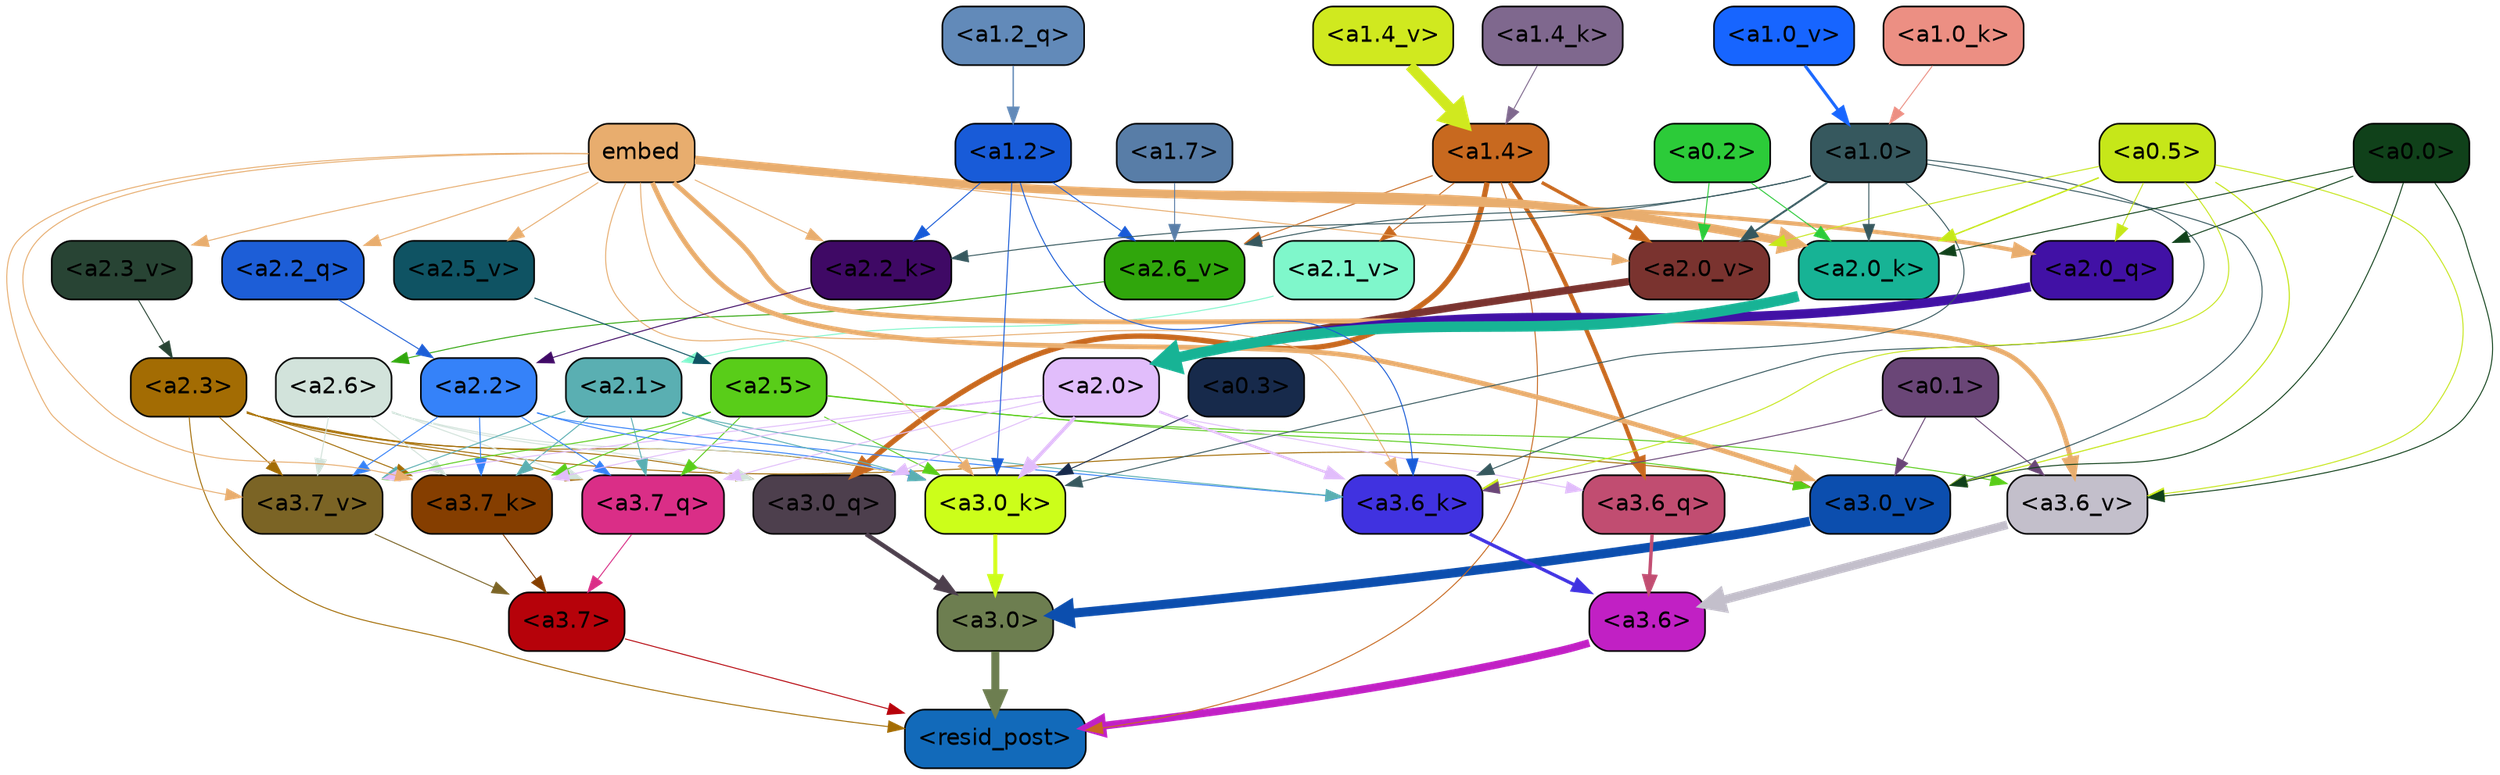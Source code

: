 strict digraph "" {
	graph [bgcolor=transparent,
		layout=dot,
		overlap=false,
		splines=true
	];
	"<a3.7>"	[color=black,
		fillcolor="#b6020a",
		fontname=Helvetica,
		shape=box,
		style="filled, rounded"];
	"<resid_post>"	[color=black,
		fillcolor="#126aba",
		fontname=Helvetica,
		shape=box,
		style="filled, rounded"];
	"<a3.7>" -> "<resid_post>"	[color="#b6020a",
		penwidth=0.6];
	"<a3.6>"	[color=black,
		fillcolor="#c120c4",
		fontname=Helvetica,
		shape=box,
		style="filled, rounded"];
	"<a3.6>" -> "<resid_post>"	[color="#c120c4",
		penwidth=4.753257989883423];
	"<a3.0>"	[color=black,
		fillcolor="#6d7e50",
		fontname=Helvetica,
		shape=box,
		style="filled, rounded"];
	"<a3.0>" -> "<resid_post>"	[color="#6d7e50",
		penwidth=4.90053927898407];
	"<a2.3>"	[color=black,
		fillcolor="#a36c03",
		fontname=Helvetica,
		shape=box,
		style="filled, rounded"];
	"<a2.3>" -> "<resid_post>"	[color="#a36c03",
		penwidth=0.6];
	"<a3.7_q>"	[color=black,
		fillcolor="#da2e87",
		fontname=Helvetica,
		shape=box,
		style="filled, rounded"];
	"<a2.3>" -> "<a3.7_q>"	[color="#a36c03",
		penwidth=0.6];
	"<a3.0_q>"	[color=black,
		fillcolor="#4d3f4d",
		fontname=Helvetica,
		shape=box,
		style="filled, rounded"];
	"<a2.3>" -> "<a3.0_q>"	[color="#a36c03",
		penwidth=0.6];
	"<a3.7_k>"	[color=black,
		fillcolor="#853e00",
		fontname=Helvetica,
		shape=box,
		style="filled, rounded"];
	"<a2.3>" -> "<a3.7_k>"	[color="#a36c03",
		penwidth=0.6];
	"<a3.0_k>"	[color=black,
		fillcolor="#ccfe1a",
		fontname=Helvetica,
		shape=box,
		style="filled, rounded"];
	"<a2.3>" -> "<a3.0_k>"	[color="#a36c03",
		penwidth=0.6];
	"<a3.7_v>"	[color=black,
		fillcolor="#7b6425",
		fontname=Helvetica,
		shape=box,
		style="filled, rounded"];
	"<a2.3>" -> "<a3.7_v>"	[color="#a36c03",
		penwidth=0.6];
	"<a3.0_v>"	[color=black,
		fillcolor="#0c4eae",
		fontname=Helvetica,
		shape=box,
		style="filled, rounded"];
	"<a2.3>" -> "<a3.0_v>"	[color="#a36c03",
		penwidth=0.6];
	"<a1.4>"	[color=black,
		fillcolor="#c8691f",
		fontname=Helvetica,
		shape=box,
		style="filled, rounded"];
	"<a1.4>" -> "<resid_post>"	[color="#c8691f",
		penwidth=0.6];
	"<a3.6_q>"	[color=black,
		fillcolor="#c14d71",
		fontname=Helvetica,
		shape=box,
		style="filled, rounded"];
	"<a1.4>" -> "<a3.6_q>"	[color="#c8691f",
		penwidth=2.6043437719345093];
	"<a1.4>" -> "<a3.0_q>"	[color="#c8691f",
		penwidth=3.2779015004634857];
	"<a2.6_v>"	[color=black,
		fillcolor="#30a60c",
		fontname=Helvetica,
		shape=box,
		style="filled, rounded"];
	"<a1.4>" -> "<a2.6_v>"	[color="#c8691f",
		penwidth=0.6];
	"<a2.1_v>"	[color=black,
		fillcolor="#7ff7cb",
		fontname=Helvetica,
		shape=box,
		style="filled, rounded"];
	"<a1.4>" -> "<a2.1_v>"	[color="#c8691f",
		penwidth=0.6];
	"<a2.0_v>"	[color=black,
		fillcolor="#7a332f",
		fontname=Helvetica,
		shape=box,
		style="filled, rounded"];
	"<a1.4>" -> "<a2.0_v>"	[color="#c8691f",
		penwidth=2.089712530374527];
	"<a3.7_q>" -> "<a3.7>"	[color="#da2e87",
		penwidth=0.6];
	"<a3.6_q>" -> "<a3.6>"	[color="#c14d71",
		penwidth=2.091020345687866];
	"<a3.0_q>" -> "<a3.0>"	[color="#4d3f4d",
		penwidth=2.7421876192092896];
	"<a3.7_k>" -> "<a3.7>"	[color="#853e00",
		penwidth=0.6];
	"<a3.6_k>"	[color=black,
		fillcolor="#4032e0",
		fontname=Helvetica,
		shape=box,
		style="filled, rounded"];
	"<a3.6_k>" -> "<a3.6>"	[color="#4032e0",
		penwidth=2.048597991466522];
	"<a3.0_k>" -> "<a3.0>"	[color="#ccfe1a",
		penwidth=2.476402521133423];
	"<a3.7_v>" -> "<a3.7>"	[color="#7b6425",
		penwidth=0.6];
	"<a3.6_v>"	[color=black,
		fillcolor="#c3bfcb",
		fontname=Helvetica,
		shape=box,
		style="filled, rounded"];
	"<a3.6_v>" -> "<a3.6>"	[color="#c3bfcb",
		penwidth=5.2550448179244995];
	"<a3.0_v>" -> "<a3.0>"	[color="#0c4eae",
		penwidth=5.652270674705505];
	"<a2.6>"	[color=black,
		fillcolor="#d2e3db",
		fontname=Helvetica,
		shape=box,
		style="filled, rounded"];
	"<a2.6>" -> "<a3.7_q>"	[color="#d2e3db",
		penwidth=0.6];
	"<a2.6>" -> "<a3.0_q>"	[color="#d2e3db",
		penwidth=0.6];
	"<a2.6>" -> "<a3.7_k>"	[color="#d2e3db",
		penwidth=0.6];
	"<a2.6>" -> "<a3.0_k>"	[color="#d2e3db",
		penwidth=0.6];
	"<a2.6>" -> "<a3.7_v>"	[color="#d2e3db",
		penwidth=0.6];
	"<a2.5>"	[color=black,
		fillcolor="#59cd19",
		fontname=Helvetica,
		shape=box,
		style="filled, rounded"];
	"<a2.5>" -> "<a3.7_q>"	[color="#59cd19",
		penwidth=0.6];
	"<a2.5>" -> "<a3.7_k>"	[color="#59cd19",
		penwidth=0.6];
	"<a2.5>" -> "<a3.0_k>"	[color="#59cd19",
		penwidth=0.6];
	"<a2.5>" -> "<a3.7_v>"	[color="#59cd19",
		penwidth=0.6];
	"<a2.5>" -> "<a3.6_v>"	[color="#59cd19",
		penwidth=0.6];
	"<a2.5>" -> "<a3.0_v>"	[color="#59cd19",
		penwidth=0.6];
	"<a2.2>"	[color=black,
		fillcolor="#3582f9",
		fontname=Helvetica,
		shape=box,
		style="filled, rounded"];
	"<a2.2>" -> "<a3.7_q>"	[color="#3582f9",
		penwidth=0.6];
	"<a2.2>" -> "<a3.7_k>"	[color="#3582f9",
		penwidth=0.6];
	"<a2.2>" -> "<a3.6_k>"	[color="#3582f9",
		penwidth=0.6];
	"<a2.2>" -> "<a3.0_k>"	[color="#3582f9",
		penwidth=0.6];
	"<a2.2>" -> "<a3.7_v>"	[color="#3582f9",
		penwidth=0.6];
	"<a2.1>"	[color=black,
		fillcolor="#5aafb2",
		fontname=Helvetica,
		shape=box,
		style="filled, rounded"];
	"<a2.1>" -> "<a3.7_q>"	[color="#5aafb2",
		penwidth=0.6];
	"<a2.1>" -> "<a3.7_k>"	[color="#5aafb2",
		penwidth=0.6];
	"<a2.1>" -> "<a3.6_k>"	[color="#5aafb2",
		penwidth=0.6];
	"<a2.1>" -> "<a3.0_k>"	[color="#5aafb2",
		penwidth=0.6];
	"<a2.1>" -> "<a3.7_v>"	[color="#5aafb2",
		penwidth=0.6];
	"<a2.0>"	[color=black,
		fillcolor="#e1bdfb",
		fontname=Helvetica,
		shape=box,
		style="filled, rounded"];
	"<a2.0>" -> "<a3.7_q>"	[color="#e1bdfb",
		penwidth=0.6];
	"<a2.0>" -> "<a3.6_q>"	[color="#e1bdfb",
		penwidth=0.6];
	"<a2.0>" -> "<a3.0_q>"	[color="#e1bdfb",
		penwidth=0.6];
	"<a2.0>" -> "<a3.7_k>"	[color="#e1bdfb",
		penwidth=0.6];
	"<a2.0>" -> "<a3.6_k>"	[color="#e1bdfb",
		penwidth=1.5290023684501648];
	"<a2.0>" -> "<a3.0_k>"	[color="#e1bdfb",
		penwidth=2.2551413774490356];
	"<a2.0>" -> "<a3.7_v>"	[color="#e1bdfb",
		penwidth=0.6];
	embed	[color=black,
		fillcolor="#e8ad6e",
		fontname=Helvetica,
		shape=box,
		style="filled, rounded"];
	embed -> "<a3.7_k>"	[color="#e8ad6e",
		penwidth=0.6];
	embed -> "<a3.6_k>"	[color="#e8ad6e",
		penwidth=0.6];
	embed -> "<a3.0_k>"	[color="#e8ad6e",
		penwidth=0.6];
	embed -> "<a3.7_v>"	[color="#e8ad6e",
		penwidth=0.6];
	embed -> "<a3.6_v>"	[color="#e8ad6e",
		penwidth=2.9556376338005066];
	embed -> "<a3.0_v>"	[color="#e8ad6e",
		penwidth=2.972973108291626];
	"<a2.2_q>"	[color=black,
		fillcolor="#1d5ed7",
		fontname=Helvetica,
		shape=box,
		style="filled, rounded"];
	embed -> "<a2.2_q>"	[color="#e8ad6e",
		penwidth=0.6];
	"<a2.0_q>"	[color=black,
		fillcolor="#4111a5",
		fontname=Helvetica,
		shape=box,
		style="filled, rounded"];
	embed -> "<a2.0_q>"	[color="#e8ad6e",
		penwidth=2.540744114667177];
	"<a2.2_k>"	[color=black,
		fillcolor="#3f0965",
		fontname=Helvetica,
		shape=box,
		style="filled, rounded"];
	embed -> "<a2.2_k>"	[color="#e8ad6e",
		penwidth=0.6];
	"<a2.0_k>"	[color=black,
		fillcolor="#17b395",
		fontname=Helvetica,
		shape=box,
		style="filled, rounded"];
	embed -> "<a2.0_k>"	[color="#e8ad6e",
		penwidth=5.233989953994751];
	"<a2.5_v>"	[color=black,
		fillcolor="#0f5363",
		fontname=Helvetica,
		shape=box,
		style="filled, rounded"];
	embed -> "<a2.5_v>"	[color="#e8ad6e",
		penwidth=0.6];
	"<a2.3_v>"	[color=black,
		fillcolor="#284434",
		fontname=Helvetica,
		shape=box,
		style="filled, rounded"];
	embed -> "<a2.3_v>"	[color="#e8ad6e",
		penwidth=0.6];
	embed -> "<a2.0_v>"	[color="#e8ad6e",
		penwidth=0.6];
	"<a1.2>"	[color=black,
		fillcolor="#185bd8",
		fontname=Helvetica,
		shape=box,
		style="filled, rounded"];
	"<a1.2>" -> "<a3.6_k>"	[color="#185bd8",
		penwidth=0.6];
	"<a1.2>" -> "<a3.0_k>"	[color="#185bd8",
		penwidth=0.6];
	"<a1.2>" -> "<a2.2_k>"	[color="#185bd8",
		penwidth=0.6];
	"<a1.2>" -> "<a2.6_v>"	[color="#185bd8",
		penwidth=0.6];
	"<a1.0>"	[color=black,
		fillcolor="#36585e",
		fontname=Helvetica,
		shape=box,
		style="filled, rounded"];
	"<a1.0>" -> "<a3.6_k>"	[color="#36585e",
		penwidth=0.6];
	"<a1.0>" -> "<a3.0_k>"	[color="#36585e",
		penwidth=0.6];
	"<a1.0>" -> "<a3.0_v>"	[color="#36585e",
		penwidth=0.6];
	"<a1.0>" -> "<a2.2_k>"	[color="#36585e",
		penwidth=0.6];
	"<a1.0>" -> "<a2.0_k>"	[color="#36585e",
		penwidth=0.6];
	"<a1.0>" -> "<a2.6_v>"	[color="#36585e",
		penwidth=0.6];
	"<a1.0>" -> "<a2.0_v>"	[color="#36585e",
		penwidth=1.1915444135665894];
	"<a0.5>"	[color=black,
		fillcolor="#c6e719",
		fontname=Helvetica,
		shape=box,
		style="filled, rounded"];
	"<a0.5>" -> "<a3.6_k>"	[color="#c6e719",
		penwidth=0.6];
	"<a0.5>" -> "<a3.6_v>"	[color="#c6e719",
		penwidth=0.6];
	"<a0.5>" -> "<a3.0_v>"	[color="#c6e719",
		penwidth=0.6790935099124908];
	"<a0.5>" -> "<a2.0_q>"	[color="#c6e719",
		penwidth=0.6];
	"<a0.5>" -> "<a2.0_k>"	[color="#c6e719",
		penwidth=0.8868831396102905];
	"<a0.5>" -> "<a2.0_v>"	[color="#c6e719",
		penwidth=0.6];
	"<a0.1>"	[color=black,
		fillcolor="#6a4677",
		fontname=Helvetica,
		shape=box,
		style="filled, rounded"];
	"<a0.1>" -> "<a3.6_k>"	[color="#6a4677",
		penwidth=0.6];
	"<a0.1>" -> "<a3.6_v>"	[color="#6a4677",
		penwidth=0.6];
	"<a0.1>" -> "<a3.0_v>"	[color="#6a4677",
		penwidth=0.6];
	"<a0.3>"	[color=black,
		fillcolor="#172a4b",
		fontname=Helvetica,
		shape=box,
		style="filled, rounded"];
	"<a0.3>" -> "<a3.0_k>"	[color="#172a4b",
		penwidth=0.6];
	"<a0.0>"	[color=black,
		fillcolor="#10411a",
		fontname=Helvetica,
		shape=box,
		style="filled, rounded"];
	"<a0.0>" -> "<a3.6_v>"	[color="#10411a",
		penwidth=0.6];
	"<a0.0>" -> "<a3.0_v>"	[color="#10411a",
		penwidth=0.6];
	"<a0.0>" -> "<a2.0_q>"	[color="#10411a",
		penwidth=0.6];
	"<a0.0>" -> "<a2.0_k>"	[color="#10411a",
		penwidth=0.6];
	"<a2.2_q>" -> "<a2.2>"	[color="#1d5ed7",
		penwidth=0.6];
	"<a2.0_q>" -> "<a2.0>"	[color="#4111a5",
		penwidth=5.6763341426849365];
	"<a2.2_k>" -> "<a2.2>"	[color="#3f0965",
		penwidth=0.6];
	"<a2.0_k>" -> "<a2.0>"	[color="#17b395",
		penwidth=6.450865745544434];
	"<a2.6_v>" -> "<a2.6>"	[color="#30a60c",
		penwidth=0.6];
	"<a2.5_v>" -> "<a2.5>"	[color="#0f5363",
		penwidth=0.6];
	"<a2.3_v>" -> "<a2.3>"	[color="#284434",
		penwidth=0.6];
	"<a2.1_v>" -> "<a2.1>"	[color="#7ff7cb",
		penwidth=0.6];
	"<a2.0_v>" -> "<a2.0>"	[color="#7a332f",
		penwidth=4.569358706474304];
	"<a0.2>"	[color=black,
		fillcolor="#2ccb39",
		fontname=Helvetica,
		shape=box,
		style="filled, rounded"];
	"<a0.2>" -> "<a2.0_k>"	[color="#2ccb39",
		penwidth=0.6];
	"<a0.2>" -> "<a2.0_v>"	[color="#2ccb39",
		penwidth=0.6];
	"<a1.7>"	[color=black,
		fillcolor="#587da7",
		fontname=Helvetica,
		shape=box,
		style="filled, rounded"];
	"<a1.7>" -> "<a2.6_v>"	[color="#587da7",
		penwidth=0.6];
	"<a1.2_q>"	[color=black,
		fillcolor="#628ab9",
		fontname=Helvetica,
		shape=box,
		style="filled, rounded"];
	"<a1.2_q>" -> "<a1.2>"	[color="#628ab9",
		penwidth=0.8473789691925049];
	"<a1.4_k>"	[color=black,
		fillcolor="#7f688e",
		fontname=Helvetica,
		shape=box,
		style="filled, rounded"];
	"<a1.4_k>" -> "<a1.4>"	[color="#7f688e",
		penwidth=0.6];
	"<a1.0_k>"	[color=black,
		fillcolor="#ec8f83",
		fontname=Helvetica,
		shape=box,
		style="filled, rounded"];
	"<a1.0_k>" -> "<a1.0>"	[color="#ec8f83",
		penwidth=0.6];
	"<a1.4_v>"	[color=black,
		fillcolor="#d0e91f",
		fontname=Helvetica,
		shape=box,
		style="filled, rounded"];
	"<a1.4_v>" -> "<a1.4>"	[color="#d0e91f",
		penwidth=6.609479665756226];
	"<a1.0_v>"	[color=black,
		fillcolor="#1765ff",
		fontname=Helvetica,
		shape=box,
		style="filled, rounded"];
	"<a1.0_v>" -> "<a1.0>"	[color="#1765ff",
		penwidth=1.862385869026184];
}
